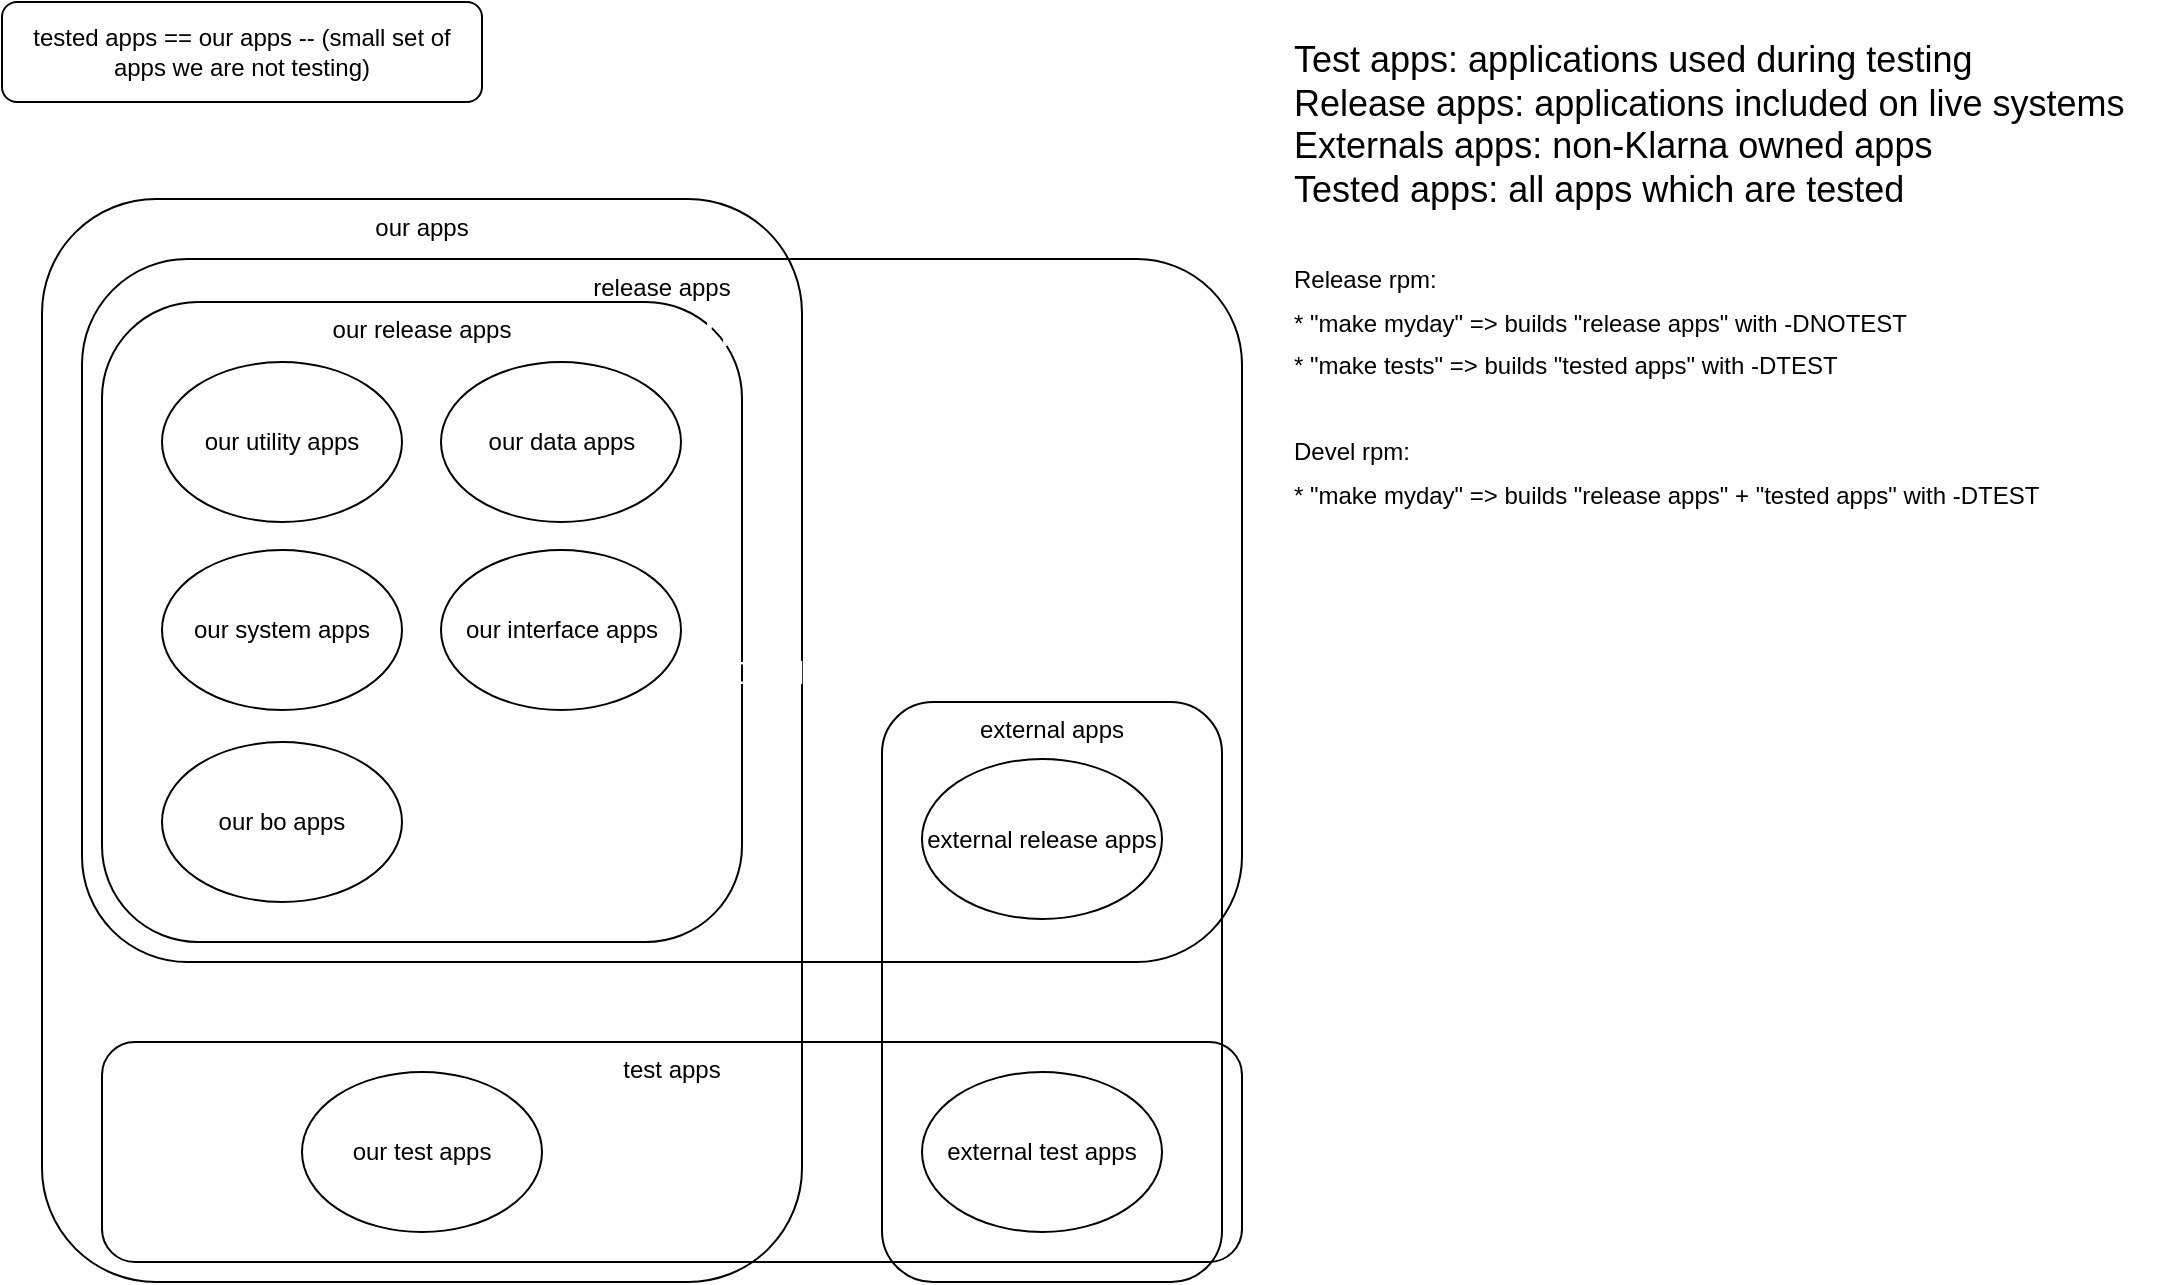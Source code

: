 <mxfile version="14.4.9" type="github">
  <diagram id="3228e29e-7158-1315-38df-8450db1d8a1d" name="Page-1">
    <mxGraphModel dx="2006" dy="1134" grid="1" gridSize="10" guides="1" tooltips="1" connect="1" arrows="1" fold="1" page="1" pageScale="1" pageWidth="1169" pageHeight="827" background="#ffffff" math="0" shadow="0">
      <root>
        <mxCell id="0" />
        <mxCell id="1" parent="0" />
        <mxCell id="9J0cg9gMdbM_iCFOdj_C-21558" value="release apps" style="rounded=1;whiteSpace=wrap;html=1;fillColor=none;labelPosition=center;verticalLabelPosition=middle;align=center;verticalAlign=top;" vertex="1" parent="1">
          <mxGeometry x="120" y="228.5" width="580" height="351.5" as="geometry" />
        </mxCell>
        <mxCell id="9J0cg9gMdbM_iCFOdj_C-21554" value="external apps" style="rounded=1;whiteSpace=wrap;html=1;fillColor=none;labelPosition=center;verticalLabelPosition=middle;align=center;verticalAlign=top;" vertex="1" parent="1">
          <mxGeometry x="520" y="450" width="170" height="290" as="geometry" />
        </mxCell>
        <mxCell id="9J0cg9gMdbM_iCFOdj_C-21550" value="our apps" style="rounded=1;whiteSpace=wrap;html=1;labelPosition=center;verticalLabelPosition=middle;align=center;verticalAlign=top;fillColor=none;" vertex="1" parent="1">
          <mxGeometry x="100" y="198.5" width="380" height="541.5" as="geometry" />
        </mxCell>
        <mxCell id="9J0cg9gMdbM_iCFOdj_C-21553" value="test apps" style="rounded=1;whiteSpace=wrap;html=1;labelPosition=center;verticalLabelPosition=middle;align=center;verticalAlign=top;fillColor=none;" vertex="1" parent="1">
          <mxGeometry x="130" y="620" width="570" height="110" as="geometry" />
        </mxCell>
        <mxCell id="9J0cg9gMdbM_iCFOdj_C-21549" value="our release apps" style="rounded=1;whiteSpace=wrap;html=1;labelPosition=center;verticalLabelPosition=middle;align=center;verticalAlign=top;fillColor=none;" vertex="1" parent="1">
          <mxGeometry x="130" y="250" width="320" height="320" as="geometry" />
        </mxCell>
        <mxCell id="21534" value="Invention" style="text;fontSize=24;align=center;verticalAlign=middle;html=1;fontColor=#FFFFFF;" parent="1" vertex="1">
          <mxGeometry x="299.5" y="228.5" width="190" height="70" as="geometry" />
        </mxCell>
        <mxCell id="21535" value="Revolution" style="text;fontSize=24;align=center;verticalAlign=middle;html=1;fontColor=#FFFFFF;" parent="1" vertex="1">
          <mxGeometry x="910" y="600" width="190" height="70" as="geometry" />
        </mxCell>
        <mxCell id="21536" value="Tradition" style="text;fontSize=24;align=center;verticalAlign=middle;html=1;fontColor=#FFFFFF;" parent="1" vertex="1">
          <mxGeometry x="499.5" y="558.5" width="190" height="70" as="geometry" />
        </mxCell>
        <mxCell id="21537" value="Military" style="text;align=center;html=1;fontColor=#FFFFFF;fontSize=16;" parent="1" vertex="1">
          <mxGeometry x="569.5" y="198.5" width="40" height="40" as="geometry" />
        </mxCell>
        <mxCell id="21538" value="Conflict" style="text;align=center;html=1;fontColor=#FFFFFF;fontSize=16;" parent="1" vertex="1">
          <mxGeometry x="449.5" y="418.5" width="40" height="40" as="geometry" />
        </mxCell>
        <mxCell id="21539" value="Chaos" style="text;align=center;html=1;fontColor=#FFFFFF;fontSize=16;" parent="1" vertex="1">
          <mxGeometry x="780" y="417.75" width="40" height="40" as="geometry" />
        </mxCell>
        <mxCell id="21540" value="Balance" style="text;align=center;html=1;fontColor=#FFFFFF;fontSize=16;" parent="1" vertex="1">
          <mxGeometry x="569.5" y="348.5" width="40" height="40" as="geometry" />
        </mxCell>
        <mxCell id="9J0cg9gMdbM_iCFOdj_C-21540" value="our test apps" style="ellipse;whiteSpace=wrap;html=1;" vertex="1" parent="1">
          <mxGeometry x="230" y="635" width="120" height="80" as="geometry" />
        </mxCell>
        <mxCell id="9J0cg9gMdbM_iCFOdj_C-21542" value="our interface apps" style="ellipse;whiteSpace=wrap;html=1;" vertex="1" parent="1">
          <mxGeometry x="299.5" y="374" width="120" height="80" as="geometry" />
        </mxCell>
        <mxCell id="9J0cg9gMdbM_iCFOdj_C-21543" value="our data apps" style="ellipse;whiteSpace=wrap;html=1;" vertex="1" parent="1">
          <mxGeometry x="299.5" y="280" width="120" height="80" as="geometry" />
        </mxCell>
        <mxCell id="9J0cg9gMdbM_iCFOdj_C-21544" value="our system apps" style="ellipse;whiteSpace=wrap;html=1;" vertex="1" parent="1">
          <mxGeometry x="160" y="374" width="120" height="80" as="geometry" />
        </mxCell>
        <mxCell id="9J0cg9gMdbM_iCFOdj_C-21545" value="our bo apps" style="ellipse;whiteSpace=wrap;html=1;" vertex="1" parent="1">
          <mxGeometry x="160" y="470" width="120" height="80" as="geometry" />
        </mxCell>
        <mxCell id="9J0cg9gMdbM_iCFOdj_C-21546" value="our utility apps" style="ellipse;whiteSpace=wrap;html=1;" vertex="1" parent="1">
          <mxGeometry x="160" y="280" width="120" height="80" as="geometry" />
        </mxCell>
        <mxCell id="9J0cg9gMdbM_iCFOdj_C-21547" value="external release apps" style="ellipse;whiteSpace=wrap;html=1;" vertex="1" parent="1">
          <mxGeometry x="540" y="478.5" width="120" height="80" as="geometry" />
        </mxCell>
        <mxCell id="9J0cg9gMdbM_iCFOdj_C-21548" value="external test apps" style="ellipse;whiteSpace=wrap;html=1;" vertex="1" parent="1">
          <mxGeometry x="540" y="635" width="120" height="80" as="geometry" />
        </mxCell>
        <mxCell id="9J0cg9gMdbM_iCFOdj_C-21563" value="Test apps: applications used during testing&lt;br style=&quot;font-size: 18px&quot;&gt;Release apps: applications included on live systems&lt;br style=&quot;font-size: 18px&quot;&gt;Externals apps: non-Klarna owned apps&lt;br style=&quot;font-size: 18px&quot;&gt;Tested apps: all apps which are tested&lt;br&gt;&lt;font style=&quot;font-size: 12px&quot;&gt;&lt;font style=&quot;font-size: 12px&quot;&gt;&lt;br&gt;Release rpm:&lt;br&gt;* &quot;make myday&quot; =&amp;gt; builds &quot;release apps&quot; with -DNOTEST&lt;br&gt;&lt;/font&gt;* &quot;make tests&quot; =&amp;gt; builds &quot;tested apps&quot; with -DTEST&lt;br&gt;&lt;br&gt;Devel rpm:&lt;br&gt;* &quot;make myday&quot; =&amp;gt; builds &quot;release apps&quot; + &quot;tested apps&quot; with -DTEST&lt;br&gt;&lt;/font&gt;" style="text;html=1;strokeColor=none;fillColor=none;spacing=5;spacingTop=-20;whiteSpace=wrap;overflow=hidden;rounded=0;align=left;fontSize=18;" vertex="1" parent="1">
          <mxGeometry x="721" y="129" width="440" height="330" as="geometry" />
        </mxCell>
        <mxCell id="9J0cg9gMdbM_iCFOdj_C-21568" value="tested apps == our apps -- (small set of apps we are not testing)&lt;br&gt;" style="rounded=1;whiteSpace=wrap;html=1;fontSize=12;align=center;" vertex="1" parent="1">
          <mxGeometry x="80" y="100" width="240" height="50" as="geometry" />
        </mxCell>
      </root>
    </mxGraphModel>
  </diagram>
</mxfile>
